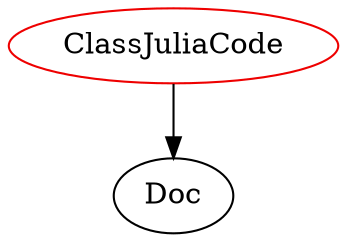 digraph classjuliacode{
ClassJuliaCode	[shape=oval, color=red2, label="ClassJuliaCode"];
ClassJuliaCode -> Doc;
}
